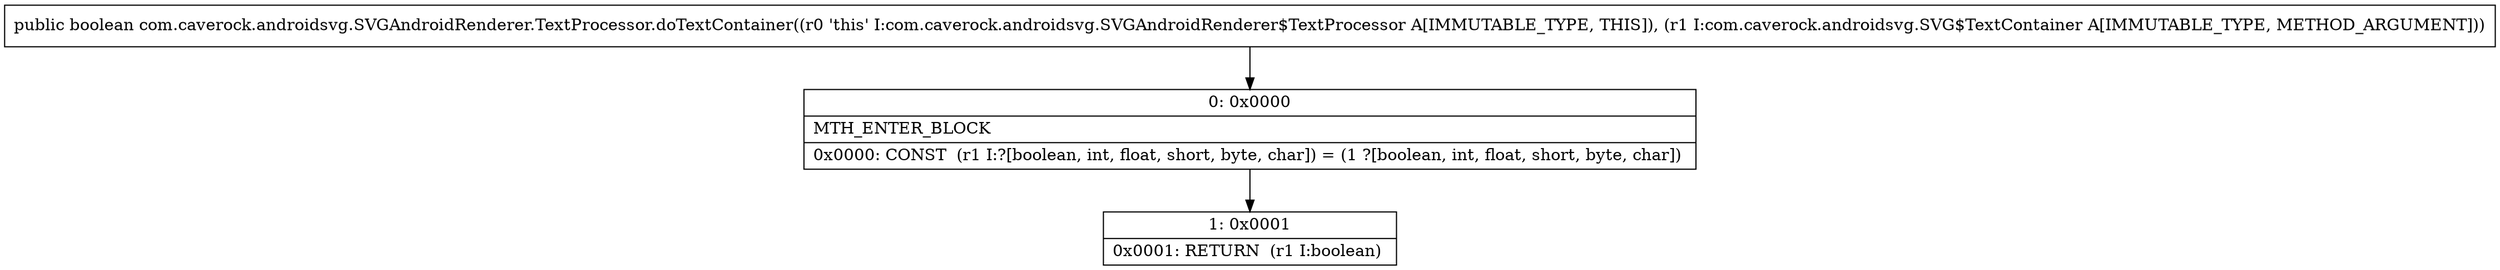 digraph "CFG forcom.caverock.androidsvg.SVGAndroidRenderer.TextProcessor.doTextContainer(Lcom\/caverock\/androidsvg\/SVG$TextContainer;)Z" {
Node_0 [shape=record,label="{0\:\ 0x0000|MTH_ENTER_BLOCK\l|0x0000: CONST  (r1 I:?[boolean, int, float, short, byte, char]) = (1 ?[boolean, int, float, short, byte, char]) \l}"];
Node_1 [shape=record,label="{1\:\ 0x0001|0x0001: RETURN  (r1 I:boolean) \l}"];
MethodNode[shape=record,label="{public boolean com.caverock.androidsvg.SVGAndroidRenderer.TextProcessor.doTextContainer((r0 'this' I:com.caverock.androidsvg.SVGAndroidRenderer$TextProcessor A[IMMUTABLE_TYPE, THIS]), (r1 I:com.caverock.androidsvg.SVG$TextContainer A[IMMUTABLE_TYPE, METHOD_ARGUMENT])) }"];
MethodNode -> Node_0;
Node_0 -> Node_1;
}

